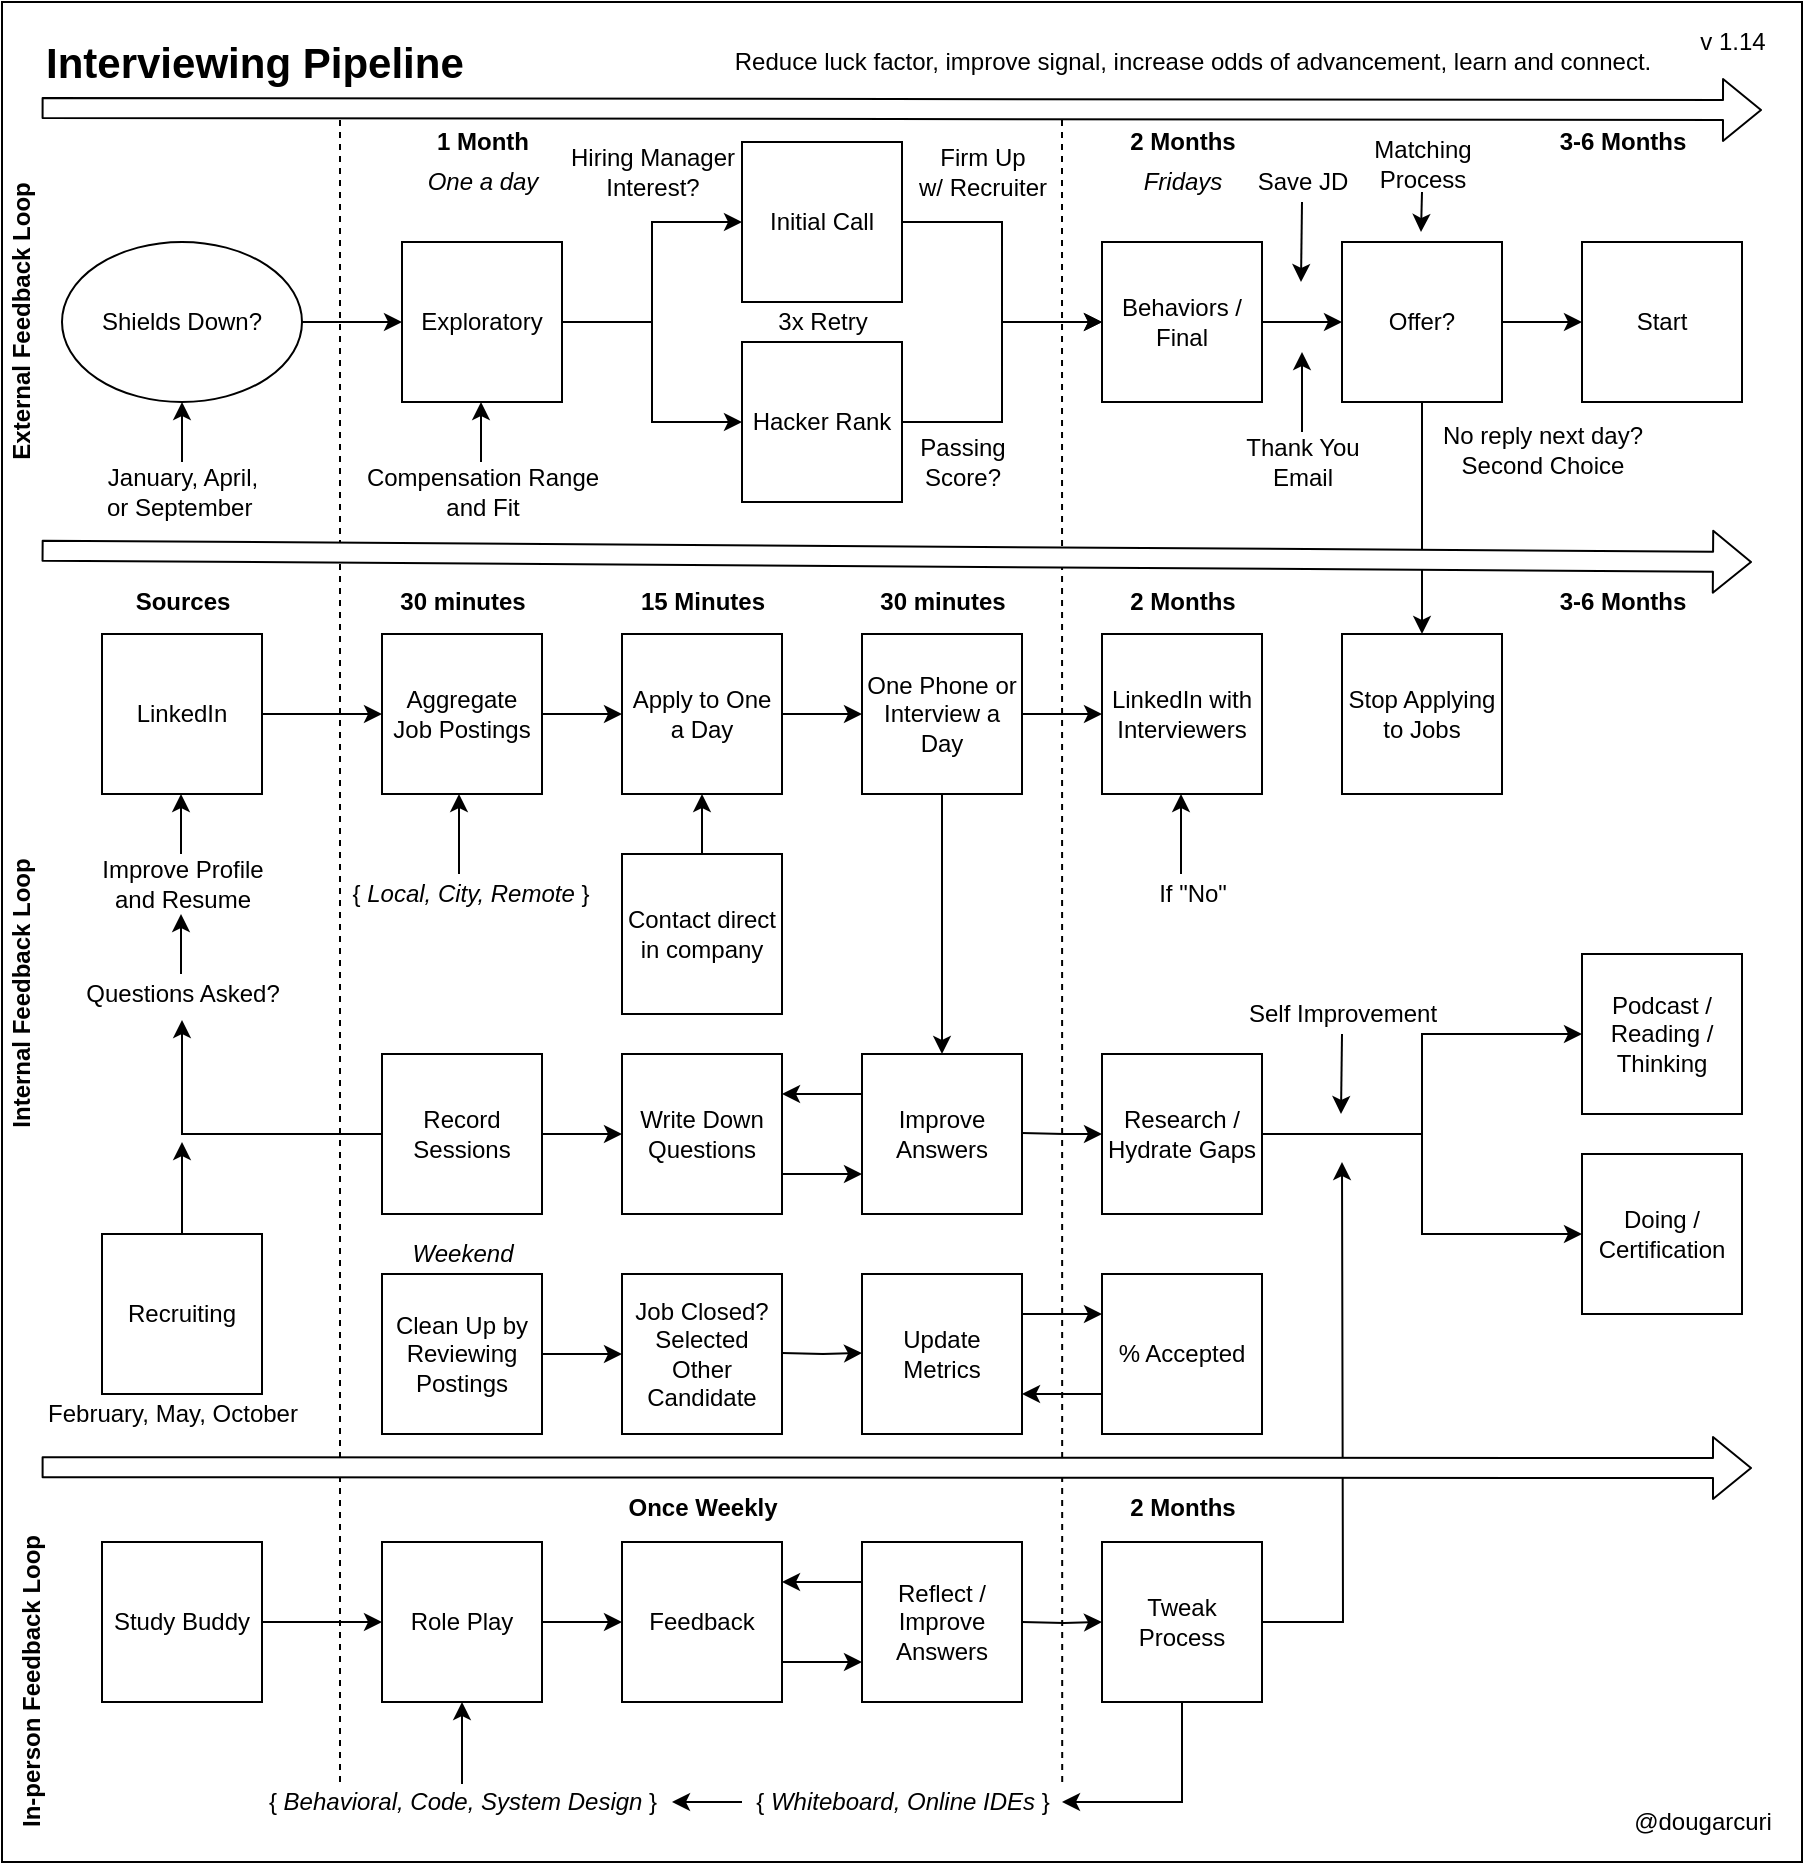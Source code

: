 <mxfile version="12.7.9" type="device"><diagram id="_bn8WWCLmbX-XjozJLd3" name="Page-1"><mxGraphModel dx="1172" dy="669" grid="1" gridSize="10" guides="1" tooltips="1" connect="1" arrows="1" fold="1" page="1" pageScale="1" pageWidth="850" pageHeight="1100" math="0" shadow="0"><root><mxCell id="0"/><mxCell id="1" parent="0"/><mxCell id="-NgYwaz6iWEgfPHJn-nX-75" value="" style="rounded=0;whiteSpace=wrap;html=1;fillColor=none;" parent="1" vertex="1"><mxGeometry x="10" y="10" width="900" height="930" as="geometry"/></mxCell><mxCell id="-NgYwaz6iWEgfPHJn-nX-29" style="edgeStyle=orthogonalEdgeStyle;rounded=0;orthogonalLoop=1;jettySize=auto;html=1;exitX=1;exitY=0.5;exitDx=0;exitDy=0;entryX=0;entryY=0.5;entryDx=0;entryDy=0;" parent="1" source="-NgYwaz6iWEgfPHJn-nX-1" target="-NgYwaz6iWEgfPHJn-nX-3" edge="1"><mxGeometry relative="1" as="geometry"/></mxCell><mxCell id="-NgYwaz6iWEgfPHJn-nX-1" value="Shields Down?" style="ellipse;whiteSpace=wrap;html=1;" parent="1" vertex="1"><mxGeometry x="40" y="130" width="120" height="80" as="geometry"/></mxCell><mxCell id="-NgYwaz6iWEgfPHJn-nX-27" style="edgeStyle=orthogonalEdgeStyle;rounded=0;orthogonalLoop=1;jettySize=auto;html=1;exitX=1;exitY=0.5;exitDx=0;exitDy=0;entryX=0;entryY=0.5;entryDx=0;entryDy=0;" parent="1" source="-NgYwaz6iWEgfPHJn-nX-3" target="-NgYwaz6iWEgfPHJn-nX-26" edge="1"><mxGeometry relative="1" as="geometry"/></mxCell><mxCell id="-NgYwaz6iWEgfPHJn-nX-28" style="edgeStyle=orthogonalEdgeStyle;rounded=0;orthogonalLoop=1;jettySize=auto;html=1;exitX=1;exitY=0.5;exitDx=0;exitDy=0;entryX=0;entryY=0.5;entryDx=0;entryDy=0;" parent="1" source="-NgYwaz6iWEgfPHJn-nX-3" target="-NgYwaz6iWEgfPHJn-nX-5" edge="1"><mxGeometry relative="1" as="geometry"/></mxCell><mxCell id="-NgYwaz6iWEgfPHJn-nX-3" value="Exploratory" style="whiteSpace=wrap;html=1;aspect=fixed;" parent="1" vertex="1"><mxGeometry x="210" y="130" width="80" height="80" as="geometry"/></mxCell><mxCell id="-NgYwaz6iWEgfPHJn-nX-30" style="edgeStyle=orthogonalEdgeStyle;rounded=0;orthogonalLoop=1;jettySize=auto;html=1;exitX=1;exitY=0.5;exitDx=0;exitDy=0;entryX=0;entryY=0.5;entryDx=0;entryDy=0;" parent="1" source="-NgYwaz6iWEgfPHJn-nX-5" target="-NgYwaz6iWEgfPHJn-nX-7" edge="1"><mxGeometry relative="1" as="geometry"/></mxCell><mxCell id="-NgYwaz6iWEgfPHJn-nX-5" value="Initial Call" style="whiteSpace=wrap;html=1;aspect=fixed;" parent="1" vertex="1"><mxGeometry x="380" y="80" width="80" height="80" as="geometry"/></mxCell><mxCell id="-NgYwaz6iWEgfPHJn-nX-34" style="edgeStyle=orthogonalEdgeStyle;rounded=0;orthogonalLoop=1;jettySize=auto;html=1;exitX=1;exitY=0.5;exitDx=0;exitDy=0;entryX=0;entryY=0.5;entryDx=0;entryDy=0;" parent="1" source="-NgYwaz6iWEgfPHJn-nX-7" target="-NgYwaz6iWEgfPHJn-nX-9" edge="1"><mxGeometry relative="1" as="geometry"/></mxCell><mxCell id="-NgYwaz6iWEgfPHJn-nX-7" value="Behaviors / Final" style="whiteSpace=wrap;html=1;aspect=fixed;" parent="1" vertex="1"><mxGeometry x="560" y="130" width="80" height="80" as="geometry"/></mxCell><mxCell id="-NgYwaz6iWEgfPHJn-nX-35" style="edgeStyle=orthogonalEdgeStyle;rounded=0;orthogonalLoop=1;jettySize=auto;html=1;exitX=1;exitY=0.5;exitDx=0;exitDy=0;" parent="1" source="-NgYwaz6iWEgfPHJn-nX-9" target="-NgYwaz6iWEgfPHJn-nX-11" edge="1"><mxGeometry relative="1" as="geometry"/></mxCell><mxCell id="ci293vmWkv2_oCXazJYx-76" style="edgeStyle=orthogonalEdgeStyle;rounded=0;orthogonalLoop=1;jettySize=auto;html=1;exitX=0.5;exitY=1;exitDx=0;exitDy=0;entryX=0.5;entryY=0;entryDx=0;entryDy=0;fillColor=#ffffff;" parent="1" source="-NgYwaz6iWEgfPHJn-nX-9" target="ci293vmWkv2_oCXazJYx-75" edge="1"><mxGeometry relative="1" as="geometry"/></mxCell><mxCell id="-NgYwaz6iWEgfPHJn-nX-9" value="Offer?" style="whiteSpace=wrap;html=1;aspect=fixed;" parent="1" vertex="1"><mxGeometry x="680" y="130" width="80" height="80" as="geometry"/></mxCell><mxCell id="-NgYwaz6iWEgfPHJn-nX-11" value="Start" style="whiteSpace=wrap;html=1;aspect=fixed;" parent="1" vertex="1"><mxGeometry x="800" y="130" width="80" height="80" as="geometry"/></mxCell><mxCell id="-NgYwaz6iWEgfPHJn-nX-12" value="&lt;font style=&quot;font-size: 21px&quot;&gt;&lt;b&gt;Interviewing Pipeline&lt;/b&gt;&lt;/font&gt;" style="text;html=1;align=left;verticalAlign=middle;resizable=0;points=[];autosize=1;" parent="1" vertex="1"><mxGeometry x="30" y="30" width="220" height="20" as="geometry"/></mxCell><mxCell id="-NgYwaz6iWEgfPHJn-nX-46" style="edgeStyle=orthogonalEdgeStyle;rounded=0;orthogonalLoop=1;jettySize=auto;html=1;exitX=1;exitY=0.5;exitDx=0;exitDy=0;entryX=0;entryY=0.5;entryDx=0;entryDy=0;" parent="1" source="-NgYwaz6iWEgfPHJn-nX-13" target="-NgYwaz6iWEgfPHJn-nX-45" edge="1"><mxGeometry relative="1" as="geometry"/></mxCell><mxCell id="-NgYwaz6iWEgfPHJn-nX-86" style="edgeStyle=orthogonalEdgeStyle;rounded=0;orthogonalLoop=1;jettySize=auto;html=1;exitX=0;exitY=0.5;exitDx=0;exitDy=0;entryX=0.5;entryY=1.15;entryDx=0;entryDy=0;entryPerimeter=0;" parent="1" source="-NgYwaz6iWEgfPHJn-nX-13" target="-NgYwaz6iWEgfPHJn-nX-102" edge="1"><mxGeometry relative="1" as="geometry"/></mxCell><mxCell id="-NgYwaz6iWEgfPHJn-nX-13" value="Record Sessions" style="whiteSpace=wrap;html=1;aspect=fixed;" parent="1" vertex="1"><mxGeometry x="200" y="536" width="80" height="80" as="geometry"/></mxCell><mxCell id="-NgYwaz6iWEgfPHJn-nX-63" style="edgeStyle=orthogonalEdgeStyle;rounded=0;orthogonalLoop=1;jettySize=auto;html=1;exitX=0;exitY=0.25;exitDx=0;exitDy=0;entryX=1;entryY=0.25;entryDx=0;entryDy=0;" parent="1" source="-NgYwaz6iWEgfPHJn-nX-15" target="-NgYwaz6iWEgfPHJn-nX-45" edge="1"><mxGeometry relative="1" as="geometry"/></mxCell><mxCell id="-NgYwaz6iWEgfPHJn-nX-15" value="Improve Answers" style="whiteSpace=wrap;html=1;aspect=fixed;" parent="1" vertex="1"><mxGeometry x="440" y="536" width="80" height="80" as="geometry"/></mxCell><mxCell id="-NgYwaz6iWEgfPHJn-nX-19" style="edgeStyle=orthogonalEdgeStyle;rounded=0;orthogonalLoop=1;jettySize=auto;html=1;" parent="1" source="-NgYwaz6iWEgfPHJn-nX-18" edge="1"><mxGeometry relative="1" as="geometry"><mxPoint x="320" y="366" as="targetPoint"/></mxGeometry></mxCell><mxCell id="-NgYwaz6iWEgfPHJn-nX-18" value="Aggregate Job Postings" style="whiteSpace=wrap;html=1;aspect=fixed;" parent="1" vertex="1"><mxGeometry x="200" y="326" width="80" height="80" as="geometry"/></mxCell><mxCell id="-NgYwaz6iWEgfPHJn-nX-21" style="edgeStyle=orthogonalEdgeStyle;rounded=0;orthogonalLoop=1;jettySize=auto;html=1;exitX=1;exitY=0.5;exitDx=0;exitDy=0;" parent="1" source="-NgYwaz6iWEgfPHJn-nX-20" edge="1"><mxGeometry relative="1" as="geometry"><mxPoint x="440" y="366" as="targetPoint"/></mxGeometry></mxCell><mxCell id="-NgYwaz6iWEgfPHJn-nX-20" value="Apply to One a Day" style="whiteSpace=wrap;html=1;aspect=fixed;" parent="1" vertex="1"><mxGeometry x="320" y="326" width="80" height="80" as="geometry"/></mxCell><mxCell id="-NgYwaz6iWEgfPHJn-nX-49" style="edgeStyle=orthogonalEdgeStyle;rounded=0;orthogonalLoop=1;jettySize=auto;html=1;exitX=1;exitY=0.5;exitDx=0;exitDy=0;entryX=0;entryY=0.5;entryDx=0;entryDy=0;" parent="1" source="-NgYwaz6iWEgfPHJn-nX-22" target="-NgYwaz6iWEgfPHJn-nX-48" edge="1"><mxGeometry relative="1" as="geometry"/></mxCell><mxCell id="-NgYwaz6iWEgfPHJn-nX-22" value="One Phone or Interview a Day" style="whiteSpace=wrap;html=1;aspect=fixed;" parent="1" vertex="1"><mxGeometry x="440" y="326" width="80" height="80" as="geometry"/></mxCell><mxCell id="-NgYwaz6iWEgfPHJn-nX-32" style="edgeStyle=orthogonalEdgeStyle;rounded=0;orthogonalLoop=1;jettySize=auto;html=1;exitX=1;exitY=0.5;exitDx=0;exitDy=0;entryX=0;entryY=0.5;entryDx=0;entryDy=0;" parent="1" source="-NgYwaz6iWEgfPHJn-nX-26" target="-NgYwaz6iWEgfPHJn-nX-7" edge="1"><mxGeometry relative="1" as="geometry"/></mxCell><mxCell id="-NgYwaz6iWEgfPHJn-nX-26" value="Hacker Rank" style="whiteSpace=wrap;html=1;aspect=fixed;" parent="1" vertex="1"><mxGeometry x="380" y="180" width="80" height="80" as="geometry"/></mxCell><mxCell id="-NgYwaz6iWEgfPHJn-nX-38" value="&lt;b&gt;3-6 Months&lt;/b&gt;" style="text;html=1;align=center;verticalAlign=middle;resizable=0;points=[];autosize=1;" parent="1" vertex="1"><mxGeometry x="780" y="70" width="80" height="20" as="geometry"/></mxCell><mxCell id="-NgYwaz6iWEgfPHJn-nX-39" value="" style="endArrow=none;dashed=1;html=1;exitX=0.589;exitY=0.957;exitDx=0;exitDy=0;exitPerimeter=0;" parent="1" source="-NgYwaz6iWEgfPHJn-nX-75" edge="1"><mxGeometry width="50" height="50" relative="1" as="geometry"><mxPoint x="540" y="740" as="sourcePoint"/><mxPoint x="540" y="69" as="targetPoint"/></mxGeometry></mxCell><mxCell id="-NgYwaz6iWEgfPHJn-nX-65" style="edgeStyle=orthogonalEdgeStyle;rounded=0;orthogonalLoop=1;jettySize=auto;html=1;exitX=1;exitY=0.75;exitDx=0;exitDy=0;entryX=0;entryY=0.75;entryDx=0;entryDy=0;" parent="1" source="-NgYwaz6iWEgfPHJn-nX-45" target="-NgYwaz6iWEgfPHJn-nX-15" edge="1"><mxGeometry relative="1" as="geometry"/></mxCell><mxCell id="-NgYwaz6iWEgfPHJn-nX-45" value="Write Down Questions" style="whiteSpace=wrap;html=1;aspect=fixed;" parent="1" vertex="1"><mxGeometry x="320" y="536" width="80" height="80" as="geometry"/></mxCell><mxCell id="-NgYwaz6iWEgfPHJn-nX-48" value="LinkedIn with Interviewers" style="whiteSpace=wrap;html=1;aspect=fixed;" parent="1" vertex="1"><mxGeometry x="560" y="326" width="80" height="80" as="geometry"/></mxCell><mxCell id="-NgYwaz6iWEgfPHJn-nX-53" style="edgeStyle=orthogonalEdgeStyle;rounded=0;orthogonalLoop=1;jettySize=auto;html=1;exitX=1;exitY=0.5;exitDx=0;exitDy=0;entryX=0;entryY=0.5;entryDx=0;entryDy=0;" parent="1" source="-NgYwaz6iWEgfPHJn-nX-52" target="-NgYwaz6iWEgfPHJn-nX-18" edge="1"><mxGeometry relative="1" as="geometry"/></mxCell><mxCell id="-NgYwaz6iWEgfPHJn-nX-52" value="LinkedIn" style="whiteSpace=wrap;html=1;aspect=fixed;" parent="1" vertex="1"><mxGeometry x="60" y="326" width="80" height="80" as="geometry"/></mxCell><mxCell id="-NgYwaz6iWEgfPHJn-nX-55" style="edgeStyle=orthogonalEdgeStyle;rounded=0;orthogonalLoop=1;jettySize=auto;html=1;exitX=1;exitY=0.5;exitDx=0;exitDy=0;" parent="1" source="-NgYwaz6iWEgfPHJn-nX-54" edge="1"><mxGeometry relative="1" as="geometry"><mxPoint x="320" y="686" as="targetPoint"/></mxGeometry></mxCell><mxCell id="-NgYwaz6iWEgfPHJn-nX-54" value="Clean Up by Reviewing Postings" style="whiteSpace=wrap;html=1;aspect=fixed;" parent="1" vertex="1"><mxGeometry x="200" y="646" width="80" height="80" as="geometry"/></mxCell><mxCell id="-NgYwaz6iWEgfPHJn-nX-56" value="Job Closed? Selected Other Candidate" style="whiteSpace=wrap;html=1;aspect=fixed;" parent="1" vertex="1"><mxGeometry x="320" y="646" width="80" height="80" as="geometry"/></mxCell><mxCell id="-NgYwaz6iWEgfPHJn-nX-58" style="edgeStyle=orthogonalEdgeStyle;rounded=0;orthogonalLoop=1;jettySize=auto;html=1;exitX=0.5;exitY=0;exitDx=0;exitDy=0;entryX=0.5;entryY=1;entryDx=0;entryDy=0;" parent="1" source="-NgYwaz6iWEgfPHJn-nX-57" target="-NgYwaz6iWEgfPHJn-nX-20" edge="1"><mxGeometry relative="1" as="geometry"/></mxCell><mxCell id="-NgYwaz6iWEgfPHJn-nX-57" value="Contact direct in company" style="whiteSpace=wrap;html=1;aspect=fixed;" parent="1" vertex="1"><mxGeometry x="320" y="436" width="80" height="80" as="geometry"/></mxCell><mxCell id="-NgYwaz6iWEgfPHJn-nX-60" value="Matching&lt;br&gt;Process" style="text;html=1;align=center;verticalAlign=middle;resizable=0;points=[];autosize=1;" parent="1" vertex="1"><mxGeometry x="690" y="76" width="60" height="30" as="geometry"/></mxCell><mxCell id="-NgYwaz6iWEgfPHJn-nX-68" value="" style="endArrow=classic;html=1;" parent="1" edge="1"><mxGeometry width="50" height="50" relative="1" as="geometry"><mxPoint x="100" y="240" as="sourcePoint"/><mxPoint x="100" y="210" as="targetPoint"/></mxGeometry></mxCell><mxCell id="-NgYwaz6iWEgfPHJn-nX-69" value="January, April, &lt;br&gt;or September&amp;nbsp;" style="text;html=1;align=center;verticalAlign=middle;resizable=0;points=[];autosize=1;" parent="1" vertex="1"><mxGeometry x="55" y="240" width="90" height="30" as="geometry"/></mxCell><mxCell id="-NgYwaz6iWEgfPHJn-nX-70" value="&lt;b&gt;1 Month&lt;/b&gt;" style="text;html=1;align=center;verticalAlign=middle;resizable=0;points=[];autosize=1;" parent="1" vertex="1"><mxGeometry x="220" y="70" width="60" height="20" as="geometry"/></mxCell><mxCell id="-NgYwaz6iWEgfPHJn-nX-73" value="&lt;b&gt;2 Months&lt;/b&gt;" style="text;html=1;align=center;verticalAlign=middle;resizable=0;points=[];autosize=1;" parent="1" vertex="1"><mxGeometry x="565" y="70" width="70" height="20" as="geometry"/></mxCell><mxCell id="-NgYwaz6iWEgfPHJn-nX-74" value="@dougarcuri" style="text;html=1;align=center;verticalAlign=middle;resizable=0;points=[];;autosize=1;" parent="1" vertex="1"><mxGeometry x="820" y="910" width="80" height="20" as="geometry"/></mxCell><mxCell id="-NgYwaz6iWEgfPHJn-nX-76" value="v 1.14" style="text;html=1;align=center;verticalAlign=middle;resizable=0;points=[];;autosize=1;" parent="1" vertex="1"><mxGeometry x="850" y="20" width="50" height="20" as="geometry"/></mxCell><mxCell id="-NgYwaz6iWEgfPHJn-nX-77" value="" style="endArrow=classic;html=1;" parent="1" edge="1"><mxGeometry width="50" height="50" relative="1" as="geometry"><mxPoint x="238.5" y="446" as="sourcePoint"/><mxPoint x="238.5" y="406" as="targetPoint"/></mxGeometry></mxCell><mxCell id="-NgYwaz6iWEgfPHJn-nX-78" value="{ &lt;i&gt;Local, City, Remote&lt;/i&gt; }" style="text;html=1;align=center;verticalAlign=middle;resizable=0;points=[];autosize=1;" parent="1" vertex="1"><mxGeometry x="179" y="446" width="130" height="20" as="geometry"/></mxCell><mxCell id="-NgYwaz6iWEgfPHJn-nX-79" value="Passing&lt;br&gt;Score?" style="text;html=1;align=center;verticalAlign=middle;resizable=0;points=[];autosize=1;" parent="1" vertex="1"><mxGeometry x="460" y="225" width="60" height="30" as="geometry"/></mxCell><mxCell id="-NgYwaz6iWEgfPHJn-nX-80" value="" style="endArrow=classic;html=1;" parent="1" edge="1"><mxGeometry width="50" height="50" relative="1" as="geometry"><mxPoint x="249.5" y="240" as="sourcePoint"/><mxPoint x="249.5" y="210" as="targetPoint"/></mxGeometry></mxCell><mxCell id="-NgYwaz6iWEgfPHJn-nX-81" value="Compensation Range&lt;br&gt;and Fit" style="text;html=1;align=center;verticalAlign=middle;resizable=0;points=[];autosize=1;" parent="1" vertex="1"><mxGeometry x="185" y="240" width="130" height="30" as="geometry"/></mxCell><mxCell id="-NgYwaz6iWEgfPHJn-nX-82" value="" style="endArrow=classic;html=1;exitX=0.5;exitY=1;exitDx=0;exitDy=0;entryX=0.5;entryY=0;entryDx=0;entryDy=0;" parent="1" source="-NgYwaz6iWEgfPHJn-nX-22" target="-NgYwaz6iWEgfPHJn-nX-15" edge="1"><mxGeometry width="50" height="50" relative="1" as="geometry"><mxPoint x="30" y="826" as="sourcePoint"/><mxPoint x="80" y="776" as="targetPoint"/></mxGeometry></mxCell><mxCell id="-NgYwaz6iWEgfPHJn-nX-84" value="" style="endArrow=classic;html=1;" parent="1" edge="1"><mxGeometry width="50" height="50" relative="1" as="geometry"><mxPoint x="99.5" y="436" as="sourcePoint"/><mxPoint x="99.5" y="406" as="targetPoint"/></mxGeometry></mxCell><mxCell id="-NgYwaz6iWEgfPHJn-nX-85" value="Improve Profile &lt;br&gt;and Resume" style="text;html=1;align=center;verticalAlign=middle;resizable=0;points=[];autosize=1;" parent="1" vertex="1"><mxGeometry x="50" y="436" width="100" height="30" as="geometry"/></mxCell><mxCell id="-NgYwaz6iWEgfPHJn-nX-89" value="&lt;b&gt;30 minutes&lt;/b&gt;" style="text;html=1;align=center;verticalAlign=middle;resizable=0;points=[];autosize=1;" parent="1" vertex="1"><mxGeometry x="200" y="300" width="80" height="20" as="geometry"/></mxCell><mxCell id="-NgYwaz6iWEgfPHJn-nX-91" value="&lt;b&gt;15 Minutes&lt;/b&gt;" style="text;html=1;align=center;verticalAlign=middle;resizable=0;points=[];autosize=1;" parent="1" vertex="1"><mxGeometry x="320" y="300" width="80" height="20" as="geometry"/></mxCell><mxCell id="-NgYwaz6iWEgfPHJn-nX-96" style="edgeStyle=orthogonalEdgeStyle;rounded=0;orthogonalLoop=1;jettySize=auto;html=1;exitX=1;exitY=0.5;exitDx=0;exitDy=0;" parent="1" edge="1"><mxGeometry relative="1" as="geometry"><mxPoint x="440" y="685.5" as="targetPoint"/><mxPoint x="400" y="685.5" as="sourcePoint"/></mxGeometry></mxCell><mxCell id="ci293vmWkv2_oCXazJYx-56" style="edgeStyle=orthogonalEdgeStyle;rounded=0;orthogonalLoop=1;jettySize=auto;html=1;exitX=1;exitY=0.25;exitDx=0;exitDy=0;entryX=0;entryY=0.25;entryDx=0;entryDy=0;fillColor=#ffffff;" parent="1" source="-NgYwaz6iWEgfPHJn-nX-97" target="ci293vmWkv2_oCXazJYx-55" edge="1"><mxGeometry relative="1" as="geometry"/></mxCell><mxCell id="-NgYwaz6iWEgfPHJn-nX-97" value="Update Metrics" style="whiteSpace=wrap;html=1;aspect=fixed;" parent="1" vertex="1"><mxGeometry x="440" y="646" width="80" height="80" as="geometry"/></mxCell><mxCell id="-NgYwaz6iWEgfPHJn-nX-98" value="&lt;i&gt;Weekend&lt;/i&gt;" style="text;html=1;align=center;verticalAlign=middle;resizable=0;points=[];autosize=1;" parent="1" vertex="1"><mxGeometry x="205" y="626" width="70" height="20" as="geometry"/></mxCell><mxCell id="-NgYwaz6iWEgfPHJn-nX-99" value="&lt;b&gt;Sources&lt;/b&gt;" style="text;html=1;align=center;verticalAlign=middle;resizable=0;points=[];autosize=1;" parent="1" vertex="1"><mxGeometry x="70" y="300" width="60" height="20" as="geometry"/></mxCell><mxCell id="-NgYwaz6iWEgfPHJn-nX-100" value="&lt;b&gt;30 minutes&lt;/b&gt;" style="text;html=1;align=center;verticalAlign=middle;resizable=0;points=[];autosize=1;" parent="1" vertex="1"><mxGeometry x="440" y="300" width="80" height="20" as="geometry"/></mxCell><mxCell id="-NgYwaz6iWEgfPHJn-nX-101" value="&lt;b&gt;2 Months&lt;/b&gt;" style="text;html=1;align=center;verticalAlign=middle;resizable=0;points=[];autosize=1;" parent="1" vertex="1"><mxGeometry x="565" y="300" width="70" height="20" as="geometry"/></mxCell><mxCell id="-NgYwaz6iWEgfPHJn-nX-102" value="Questions Asked?" style="text;html=1;align=center;verticalAlign=middle;resizable=0;points=[];autosize=1;" parent="1" vertex="1"><mxGeometry x="45" y="496" width="110" height="20" as="geometry"/></mxCell><mxCell id="-NgYwaz6iWEgfPHJn-nX-105" value="" style="endArrow=classic;html=1;" parent="1" edge="1"><mxGeometry width="50" height="50" relative="1" as="geometry"><mxPoint x="99.5" y="496" as="sourcePoint"/><mxPoint x="99.5" y="466" as="targetPoint"/></mxGeometry></mxCell><mxCell id="m238bX63cZ4W1p962kYu-2" value="&lt;i&gt;Fridays&lt;/i&gt;" style="text;html=1;align=center;verticalAlign=middle;resizable=0;points=[];autosize=1;" parent="1" vertex="1"><mxGeometry x="575" y="90" width="50" height="20" as="geometry"/></mxCell><mxCell id="m238bX63cZ4W1p962kYu-3" value="&lt;i&gt;One a day&lt;/i&gt;" style="text;html=1;align=center;verticalAlign=middle;resizable=0;points=[];autosize=1;" parent="1" vertex="1"><mxGeometry x="215" y="90" width="70" height="20" as="geometry"/></mxCell><mxCell id="m238bX63cZ4W1p962kYu-4" value="" style="edgeStyle=orthogonalEdgeStyle;rounded=0;orthogonalLoop=1;jettySize=auto;html=1;" parent="1" source="m238bX63cZ4W1p962kYu-5" edge="1"><mxGeometry relative="1" as="geometry"><mxPoint x="660" y="185" as="targetPoint"/></mxGeometry></mxCell><mxCell id="m238bX63cZ4W1p962kYu-5" value="Thank You&lt;br&gt;Email" style="text;html=1;align=center;verticalAlign=middle;resizable=0;points=[];autosize=1;" parent="1" vertex="1"><mxGeometry x="625" y="225" width="70" height="30" as="geometry"/></mxCell><mxCell id="ci293vmWkv2_oCXazJYx-1" value="" style="endArrow=classic;html=1;" parent="1" edge="1"><mxGeometry width="50" height="50" relative="1" as="geometry"><mxPoint x="660" y="110" as="sourcePoint"/><mxPoint x="659.5" y="150" as="targetPoint"/></mxGeometry></mxCell><mxCell id="ci293vmWkv2_oCXazJYx-2" value="Save JD" style="text;html=1;align=center;verticalAlign=middle;resizable=0;points=[];autosize=1;" parent="1" vertex="1"><mxGeometry x="630" y="90" width="60" height="20" as="geometry"/></mxCell><mxCell id="ci293vmWkv2_oCXazJYx-3" value="Research / Hydrate Gaps" style="whiteSpace=wrap;html=1;aspect=fixed;" parent="1" vertex="1"><mxGeometry x="560" y="536" width="80" height="80" as="geometry"/></mxCell><mxCell id="ci293vmWkv2_oCXazJYx-4" style="edgeStyle=orthogonalEdgeStyle;rounded=0;orthogonalLoop=1;jettySize=auto;html=1;exitX=1;exitY=0.5;exitDx=0;exitDy=0;entryX=0;entryY=0.5;entryDx=0;entryDy=0;" parent="1" target="ci293vmWkv2_oCXazJYx-3" edge="1"><mxGeometry relative="1" as="geometry"><mxPoint x="520" y="575.5" as="sourcePoint"/><mxPoint x="560" y="575.5" as="targetPoint"/></mxGeometry></mxCell><mxCell id="ci293vmWkv2_oCXazJYx-6" style="edgeStyle=orthogonalEdgeStyle;rounded=0;orthogonalLoop=1;jettySize=auto;html=1;exitX=1;exitY=0.5;exitDx=0;exitDy=0;entryX=0;entryY=0.5;entryDx=0;entryDy=0;" parent="1" source="ci293vmWkv2_oCXazJYx-3" target="ci293vmWkv2_oCXazJYx-9" edge="1"><mxGeometry relative="1" as="geometry"><mxPoint x="650" y="576" as="sourcePoint"/></mxGeometry></mxCell><mxCell id="ci293vmWkv2_oCXazJYx-7" style="edgeStyle=orthogonalEdgeStyle;rounded=0;orthogonalLoop=1;jettySize=auto;html=1;exitX=1;exitY=0.5;exitDx=0;exitDy=0;entryX=0;entryY=0.5;entryDx=0;entryDy=0;" parent="1" source="ci293vmWkv2_oCXazJYx-3" target="ci293vmWkv2_oCXazJYx-8" edge="1"><mxGeometry relative="1" as="geometry"><mxPoint x="650" y="576" as="sourcePoint"/></mxGeometry></mxCell><mxCell id="ci293vmWkv2_oCXazJYx-8" value="Podcast / Reading / Thinking" style="whiteSpace=wrap;html=1;aspect=fixed;" parent="1" vertex="1"><mxGeometry x="800" y="486" width="80" height="80" as="geometry"/></mxCell><mxCell id="ci293vmWkv2_oCXazJYx-9" value="Doing / Certification" style="whiteSpace=wrap;html=1;aspect=fixed;" parent="1" vertex="1"><mxGeometry x="800" y="586" width="80" height="80" as="geometry"/></mxCell><mxCell id="ci293vmWkv2_oCXazJYx-10" value="&lt;b&gt;3-6 Months&lt;/b&gt;" style="text;html=1;align=center;verticalAlign=middle;resizable=0;points=[];autosize=1;" parent="1" vertex="1"><mxGeometry x="780" y="300" width="80" height="20" as="geometry"/></mxCell><mxCell id="ci293vmWkv2_oCXazJYx-15" value="&lt;b&gt;Internal Feedback Loop&lt;/b&gt;" style="text;html=1;align=center;verticalAlign=middle;resizable=0;points=[];autosize=1;rotation=-90;" parent="1" vertex="1"><mxGeometry x="-55" y="496" width="150" height="20" as="geometry"/></mxCell><mxCell id="ci293vmWkv2_oCXazJYx-16" value="&lt;b&gt;External Feedback Loop&lt;/b&gt;" style="text;html=1;align=center;verticalAlign=middle;resizable=0;points=[];autosize=1;rotation=-90;" parent="1" vertex="1"><mxGeometry x="-55" y="160" width="150" height="20" as="geometry"/></mxCell><mxCell id="ci293vmWkv2_oCXazJYx-18" value="&lt;b&gt;Once Weekly&lt;/b&gt;" style="text;html=1;align=center;verticalAlign=middle;resizable=0;points=[];autosize=1;" parent="1" vertex="1"><mxGeometry x="315" y="753" width="90" height="20" as="geometry"/></mxCell><mxCell id="ci293vmWkv2_oCXazJYx-19" value="" style="endArrow=none;dashed=1;html=1;" parent="1" edge="1"><mxGeometry width="50" height="50" relative="1" as="geometry"><mxPoint x="179" y="900" as="sourcePoint"/><mxPoint x="179" y="65" as="targetPoint"/></mxGeometry></mxCell><mxCell id="-NgYwaz6iWEgfPHJn-nX-37" value="" style="shape=flexArrow;endArrow=classic;html=1;fillColor=#ffffff;exitX=0.022;exitY=0.057;exitDx=0;exitDy=0;exitPerimeter=0;" parent="1" source="-NgYwaz6iWEgfPHJn-nX-75" edge="1"><mxGeometry width="50" height="50" relative="1" as="geometry"><mxPoint x="50" y="64" as="sourcePoint"/><mxPoint x="890" y="64" as="targetPoint"/></mxGeometry></mxCell><mxCell id="-NgYwaz6iWEgfPHJn-nX-88" value="" style="shape=flexArrow;endArrow=classic;html=1;fillColor=#ffffff;exitX=0.022;exitY=0.295;exitDx=0;exitDy=0;exitPerimeter=0;" parent="1" source="-NgYwaz6iWEgfPHJn-nX-75" edge="1"><mxGeometry width="50" height="50" relative="1" as="geometry"><mxPoint x="55" y="290" as="sourcePoint"/><mxPoint x="885" y="290" as="targetPoint"/></mxGeometry></mxCell><mxCell id="ci293vmWkv2_oCXazJYx-20" value="Reduce luck factor, improve signal, increase odds of advancement, learn and connect." style="text;html=1;align=center;verticalAlign=middle;resizable=0;points=[];autosize=1;" parent="1" vertex="1"><mxGeometry x="370" y="30" width="470" height="20" as="geometry"/></mxCell><mxCell id="ci293vmWkv2_oCXazJYx-29" value="" style="endArrow=classic;html=1;" parent="1" edge="1"><mxGeometry width="50" height="50" relative="1" as="geometry"><mxPoint x="599.5" y="446" as="sourcePoint"/><mxPoint x="599.5" y="406" as="targetPoint"/></mxGeometry></mxCell><mxCell id="ci293vmWkv2_oCXazJYx-30" value="If &quot;No&quot;" style="text;html=1;align=center;verticalAlign=middle;resizable=0;points=[];autosize=1;" parent="1" vertex="1"><mxGeometry x="580" y="446" width="50" height="20" as="geometry"/></mxCell><mxCell id="ci293vmWkv2_oCXazJYx-32" value="&lt;b&gt;In-person Feedback Loop&lt;/b&gt;" style="text;html=1;align=center;verticalAlign=middle;resizable=0;points=[];autosize=1;rotation=-90;" parent="1" vertex="1"><mxGeometry x="-55" y="840" width="160" height="20" as="geometry"/></mxCell><mxCell id="ci293vmWkv2_oCXazJYx-38" style="edgeStyle=orthogonalEdgeStyle;rounded=0;orthogonalLoop=1;jettySize=auto;html=1;exitX=1;exitY=0.5;exitDx=0;exitDy=0;entryX=0;entryY=0.5;entryDx=0;entryDy=0;fillColor=#ffffff;" parent="1" source="ci293vmWkv2_oCXazJYx-34" target="ci293vmWkv2_oCXazJYx-35" edge="1"><mxGeometry relative="1" as="geometry"/></mxCell><mxCell id="ci293vmWkv2_oCXazJYx-34" value="Study Buddy" style="whiteSpace=wrap;html=1;aspect=fixed;" parent="1" vertex="1"><mxGeometry x="60" y="780" width="80" height="80" as="geometry"/></mxCell><mxCell id="ci293vmWkv2_oCXazJYx-35" value="Role Play" style="whiteSpace=wrap;html=1;aspect=fixed;" parent="1" vertex="1"><mxGeometry x="200" y="780" width="80" height="80" as="geometry"/></mxCell><mxCell id="ci293vmWkv2_oCXazJYx-36" value="" style="endArrow=classic;html=1;exitX=0.5;exitY=0.05;exitDx=0;exitDy=0;exitPerimeter=0;entryX=0.5;entryY=1;entryDx=0;entryDy=0;" parent="1" source="ci293vmWkv2_oCXazJYx-37" target="ci293vmWkv2_oCXazJYx-35" edge="1"><mxGeometry width="50" height="50" relative="1" as="geometry"><mxPoint x="244.5" y="900" as="sourcePoint"/><mxPoint x="244.5" y="860" as="targetPoint"/></mxGeometry></mxCell><mxCell id="ci293vmWkv2_oCXazJYx-37" value="{&amp;nbsp;&lt;i&gt;Behavioral, Code, System Design&lt;/i&gt;&amp;nbsp;}" style="text;html=1;align=center;verticalAlign=middle;resizable=0;points=[];autosize=1;" parent="1" vertex="1"><mxGeometry x="135" y="900" width="210" height="20" as="geometry"/></mxCell><mxCell id="ci293vmWkv2_oCXazJYx-39" style="edgeStyle=orthogonalEdgeStyle;rounded=0;orthogonalLoop=1;jettySize=auto;html=1;entryX=0;entryY=0.5;entryDx=0;entryDy=0;exitX=1;exitY=0.5;exitDx=0;exitDy=0;" parent="1" source="ci293vmWkv2_oCXazJYx-35" target="ci293vmWkv2_oCXazJYx-43" edge="1"><mxGeometry relative="1" as="geometry"><mxPoint x="275" y="820" as="sourcePoint"/></mxGeometry></mxCell><mxCell id="ci293vmWkv2_oCXazJYx-40" style="edgeStyle=orthogonalEdgeStyle;rounded=0;orthogonalLoop=1;jettySize=auto;html=1;exitX=0;exitY=0.25;exitDx=0;exitDy=0;entryX=1;entryY=0.25;entryDx=0;entryDy=0;" parent="1" source="ci293vmWkv2_oCXazJYx-41" target="ci293vmWkv2_oCXazJYx-43" edge="1"><mxGeometry relative="1" as="geometry"/></mxCell><mxCell id="ci293vmWkv2_oCXazJYx-41" value="Reflect / Improve Answers" style="whiteSpace=wrap;html=1;aspect=fixed;" parent="1" vertex="1"><mxGeometry x="440" y="780" width="80" height="80" as="geometry"/></mxCell><mxCell id="ci293vmWkv2_oCXazJYx-42" style="edgeStyle=orthogonalEdgeStyle;rounded=0;orthogonalLoop=1;jettySize=auto;html=1;exitX=1;exitY=0.75;exitDx=0;exitDy=0;entryX=0;entryY=0.75;entryDx=0;entryDy=0;" parent="1" source="ci293vmWkv2_oCXazJYx-43" target="ci293vmWkv2_oCXazJYx-41" edge="1"><mxGeometry relative="1" as="geometry"/></mxCell><mxCell id="ci293vmWkv2_oCXazJYx-43" value="Feedback" style="whiteSpace=wrap;html=1;aspect=fixed;" parent="1" vertex="1"><mxGeometry x="320" y="780" width="80" height="80" as="geometry"/></mxCell><mxCell id="ci293vmWkv2_oCXazJYx-44" value="&lt;b&gt;2 Months&lt;/b&gt;" style="text;html=1;align=center;verticalAlign=middle;resizable=0;points=[];autosize=1;" parent="1" vertex="1"><mxGeometry x="565" y="753" width="70" height="20" as="geometry"/></mxCell><mxCell id="ci293vmWkv2_oCXazJYx-47" style="edgeStyle=orthogonalEdgeStyle;rounded=0;orthogonalLoop=1;jettySize=auto;html=1;exitX=1;exitY=0.5;exitDx=0;exitDy=0;entryX=0;entryY=0.5;entryDx=0;entryDy=0;" parent="1" target="ci293vmWkv2_oCXazJYx-48" edge="1"><mxGeometry relative="1" as="geometry"><mxPoint x="520" y="820" as="sourcePoint"/></mxGeometry></mxCell><mxCell id="ci293vmWkv2_oCXazJYx-54" style="edgeStyle=orthogonalEdgeStyle;rounded=0;orthogonalLoop=1;jettySize=auto;html=1;exitX=0.5;exitY=1;exitDx=0;exitDy=0;entryX=1;entryY=0.5;entryDx=0;entryDy=0;entryPerimeter=0;fillColor=#ffffff;" parent="1" source="ci293vmWkv2_oCXazJYx-48" target="ci293vmWkv2_oCXazJYx-50" edge="1"><mxGeometry relative="1" as="geometry"/></mxCell><mxCell id="ci293vmWkv2_oCXazJYx-64" style="edgeStyle=orthogonalEdgeStyle;rounded=0;orthogonalLoop=1;jettySize=auto;html=1;exitX=1;exitY=0.5;exitDx=0;exitDy=0;fillColor=#ffffff;" parent="1" source="ci293vmWkv2_oCXazJYx-48" edge="1"><mxGeometry relative="1" as="geometry"><mxPoint x="680" y="590" as="targetPoint"/></mxGeometry></mxCell><mxCell id="ci293vmWkv2_oCXazJYx-48" value="Tweak Process" style="whiteSpace=wrap;html=1;aspect=fixed;" parent="1" vertex="1"><mxGeometry x="560" y="780" width="80" height="80" as="geometry"/></mxCell><mxCell id="ci293vmWkv2_oCXazJYx-52" style="edgeStyle=orthogonalEdgeStyle;rounded=0;orthogonalLoop=1;jettySize=auto;html=1;fillColor=#ffffff;" parent="1" source="ci293vmWkv2_oCXazJYx-50" target="ci293vmWkv2_oCXazJYx-37" edge="1"><mxGeometry relative="1" as="geometry"/></mxCell><mxCell id="ci293vmWkv2_oCXazJYx-50" value="{ &lt;i&gt;Whiteboard, Online IDEs&lt;/i&gt;&amp;nbsp;}" style="text;html=1;align=center;verticalAlign=middle;resizable=0;points=[];autosize=1;" parent="1" vertex="1"><mxGeometry x="380" y="900" width="160" height="20" as="geometry"/></mxCell><mxCell id="ci293vmWkv2_oCXazJYx-58" style="edgeStyle=orthogonalEdgeStyle;rounded=0;orthogonalLoop=1;jettySize=auto;html=1;exitX=0;exitY=0.75;exitDx=0;exitDy=0;entryX=1;entryY=0.75;entryDx=0;entryDy=0;fillColor=#ffffff;" parent="1" source="ci293vmWkv2_oCXazJYx-55" target="-NgYwaz6iWEgfPHJn-nX-97" edge="1"><mxGeometry relative="1" as="geometry"/></mxCell><mxCell id="ci293vmWkv2_oCXazJYx-55" value="% Accepted" style="whiteSpace=wrap;html=1;aspect=fixed;" parent="1" vertex="1"><mxGeometry x="560" y="646" width="80" height="80" as="geometry"/></mxCell><mxCell id="ci293vmWkv2_oCXazJYx-60" value="" style="endArrow=classic;html=1;" parent="1" edge="1"><mxGeometry width="50" height="50" relative="1" as="geometry"><mxPoint x="680" y="526" as="sourcePoint"/><mxPoint x="679.5" y="566" as="targetPoint"/></mxGeometry></mxCell><mxCell id="ci293vmWkv2_oCXazJYx-61" value="Self Improvement" style="text;html=1;align=center;verticalAlign=middle;resizable=0;points=[];autosize=1;" parent="1" vertex="1"><mxGeometry x="625" y="506" width="110" height="20" as="geometry"/></mxCell><mxCell id="ci293vmWkv2_oCXazJYx-17" value="" style="shape=flexArrow;endArrow=classic;html=1;fillColor=#ffffff;exitX=0.022;exitY=0.768;exitDx=0;exitDy=0;exitPerimeter=0;" parent="1" edge="1"><mxGeometry width="50" height="50" relative="1" as="geometry"><mxPoint x="29.8" y="742.6" as="sourcePoint"/><mxPoint x="885" y="743" as="targetPoint"/></mxGeometry></mxCell><mxCell id="ci293vmWkv2_oCXazJYx-66" value="Firm Up &lt;br&gt;w/ Recruiter" style="text;html=1;align=center;verticalAlign=middle;resizable=0;points=[];autosize=1;" parent="1" vertex="1"><mxGeometry x="460" y="80" width="80" height="30" as="geometry"/></mxCell><mxCell id="ci293vmWkv2_oCXazJYx-67" value="3x Retry" style="text;html=1;align=center;verticalAlign=middle;resizable=0;points=[];autosize=1;" parent="1" vertex="1"><mxGeometry x="390" y="160" width="60" height="20" as="geometry"/></mxCell><mxCell id="ci293vmWkv2_oCXazJYx-70" style="edgeStyle=orthogonalEdgeStyle;rounded=0;orthogonalLoop=1;jettySize=auto;html=1;exitX=0.5;exitY=0;exitDx=0;exitDy=0;fillColor=#ffffff;" parent="1" source="ci293vmWkv2_oCXazJYx-69" edge="1"><mxGeometry relative="1" as="geometry"><mxPoint x="100" y="580" as="targetPoint"/></mxGeometry></mxCell><mxCell id="ci293vmWkv2_oCXazJYx-69" value="Recruiting" style="whiteSpace=wrap;html=1;aspect=fixed;" parent="1" vertex="1"><mxGeometry x="60" y="626" width="80" height="80" as="geometry"/></mxCell><mxCell id="ci293vmWkv2_oCXazJYx-71" value="February, May, October" style="text;html=1;align=center;verticalAlign=middle;resizable=0;points=[];autosize=1;" parent="1" vertex="1"><mxGeometry x="25" y="706" width="140" height="20" as="geometry"/></mxCell><mxCell id="ci293vmWkv2_oCXazJYx-72" value="" style="endArrow=classic;html=1;" parent="1" edge="1"><mxGeometry width="50" height="50" relative="1" as="geometry"><mxPoint x="720" y="105" as="sourcePoint"/><mxPoint x="719.5" y="125" as="targetPoint"/></mxGeometry></mxCell><mxCell id="ci293vmWkv2_oCXazJYx-75" value="Stop Applying to Jobs" style="whiteSpace=wrap;html=1;aspect=fixed;" parent="1" vertex="1"><mxGeometry x="680" y="326" width="80" height="80" as="geometry"/></mxCell><mxCell id="s7cjpt2CPI8X00x8ZdfH-1" value="Hiring Manager&lt;br&gt;Interest?" style="text;html=1;align=center;verticalAlign=middle;resizable=0;points=[];autosize=1;" vertex="1" parent="1"><mxGeometry x="285" y="80" width="100" height="30" as="geometry"/></mxCell><mxCell id="s7cjpt2CPI8X00x8ZdfH-2" value="No reply next day?&lt;br&gt;Second Choice" style="text;html=1;align=center;verticalAlign=middle;resizable=0;points=[];autosize=1;" vertex="1" parent="1"><mxGeometry x="720" y="219" width="120" height="30" as="geometry"/></mxCell></root></mxGraphModel></diagram></mxfile>